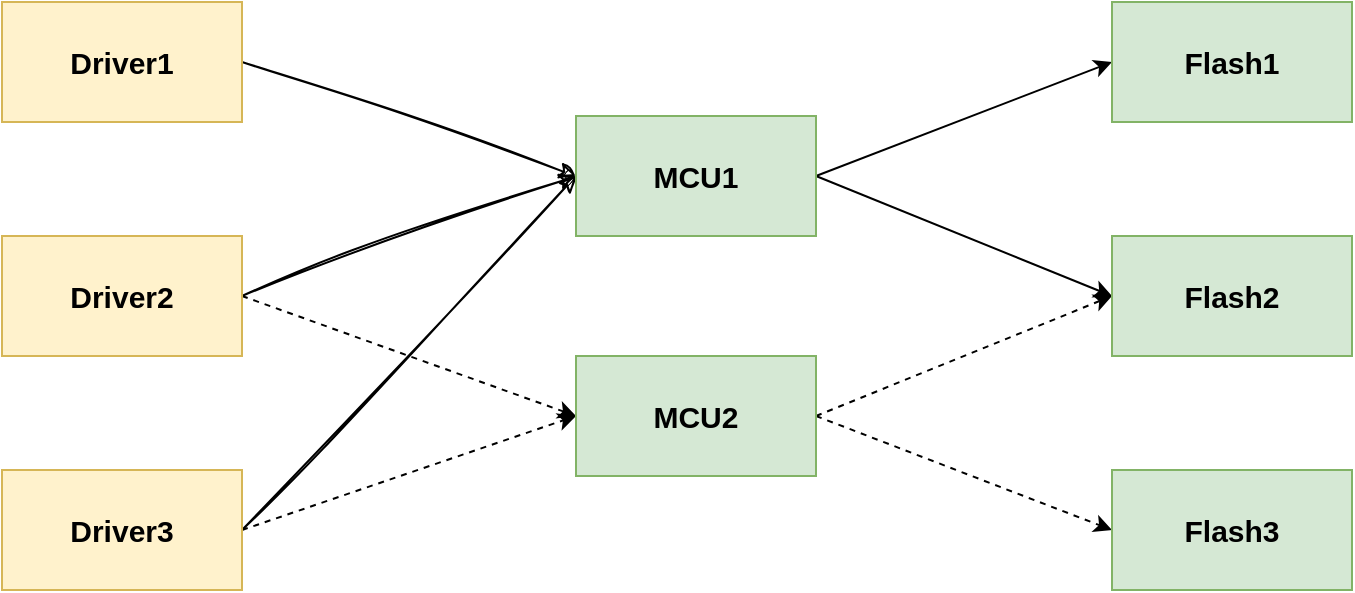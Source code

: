 <mxfile version="24.0.4" type="device">
  <diagram name="第 1 页" id="qZhqS-gvbPMV8PU6eT4b">
    <mxGraphModel dx="2474" dy="1614" grid="0" gridSize="10" guides="1" tooltips="1" connect="1" arrows="1" fold="1" page="0" pageScale="1" pageWidth="827" pageHeight="1169" math="0" shadow="0">
      <root>
        <mxCell id="0" />
        <mxCell id="1" parent="0" />
        <mxCell id="zLQEthBd-9eHsvL4zg0z-9" style="rounded=0;orthogonalLoop=1;jettySize=auto;html=1;exitX=1;exitY=0.5;exitDx=0;exitDy=0;entryX=0;entryY=0.5;entryDx=0;entryDy=0;sketch=1;curveFitting=1;jiggle=2;fontSize=15;fontStyle=1" edge="1" parent="1" source="zLQEthBd-9eHsvL4zg0z-1" target="zLQEthBd-9eHsvL4zg0z-4">
          <mxGeometry relative="1" as="geometry" />
        </mxCell>
        <mxCell id="zLQEthBd-9eHsvL4zg0z-1" value="Driver1" style="rounded=0;whiteSpace=wrap;html=1;fillColor=#fff2cc;strokeColor=#d6b656;fontSize=15;fontStyle=1" vertex="1" parent="1">
          <mxGeometry x="-334" y="-30" width="120" height="60" as="geometry" />
        </mxCell>
        <mxCell id="zLQEthBd-9eHsvL4zg0z-10" style="rounded=0;orthogonalLoop=1;jettySize=auto;html=1;exitX=1;exitY=0.5;exitDx=0;exitDy=0;entryX=0;entryY=0.5;entryDx=0;entryDy=0;sketch=1;curveFitting=1;jiggle=2;fontSize=15;fontStyle=1" edge="1" parent="1" source="zLQEthBd-9eHsvL4zg0z-2" target="zLQEthBd-9eHsvL4zg0z-4">
          <mxGeometry relative="1" as="geometry" />
        </mxCell>
        <mxCell id="zLQEthBd-9eHsvL4zg0z-12" style="rounded=0;orthogonalLoop=1;jettySize=auto;html=1;exitX=1;exitY=0.5;exitDx=0;exitDy=0;entryX=0;entryY=0.5;entryDx=0;entryDy=0;dashed=1;fontSize=15;fontStyle=1" edge="1" parent="1" source="zLQEthBd-9eHsvL4zg0z-2" target="zLQEthBd-9eHsvL4zg0z-5">
          <mxGeometry relative="1" as="geometry" />
        </mxCell>
        <mxCell id="zLQEthBd-9eHsvL4zg0z-2" value="Driver2" style="rounded=0;whiteSpace=wrap;html=1;fillColor=#fff2cc;strokeColor=#d6b656;fontSize=15;fontStyle=1" vertex="1" parent="1">
          <mxGeometry x="-334" y="87" width="120" height="60" as="geometry" />
        </mxCell>
        <mxCell id="zLQEthBd-9eHsvL4zg0z-11" style="rounded=0;orthogonalLoop=1;jettySize=auto;html=1;exitX=1;exitY=0.5;exitDx=0;exitDy=0;entryX=0;entryY=0.5;entryDx=0;entryDy=0;sketch=1;curveFitting=1;jiggle=2;fontSize=15;fontStyle=1" edge="1" parent="1" source="zLQEthBd-9eHsvL4zg0z-3" target="zLQEthBd-9eHsvL4zg0z-4">
          <mxGeometry relative="1" as="geometry" />
        </mxCell>
        <mxCell id="zLQEthBd-9eHsvL4zg0z-13" style="rounded=0;orthogonalLoop=1;jettySize=auto;html=1;exitX=1;exitY=0.5;exitDx=0;exitDy=0;entryX=0;entryY=0.5;entryDx=0;entryDy=0;dashed=1;fontSize=15;fontStyle=1" edge="1" parent="1" source="zLQEthBd-9eHsvL4zg0z-3" target="zLQEthBd-9eHsvL4zg0z-5">
          <mxGeometry relative="1" as="geometry" />
        </mxCell>
        <mxCell id="zLQEthBd-9eHsvL4zg0z-3" value="Driver3" style="rounded=0;whiteSpace=wrap;html=1;fillColor=#fff2cc;strokeColor=#d6b656;fontSize=15;fontStyle=1" vertex="1" parent="1">
          <mxGeometry x="-334" y="204" width="120" height="60" as="geometry" />
        </mxCell>
        <mxCell id="zLQEthBd-9eHsvL4zg0z-14" style="rounded=0;orthogonalLoop=1;jettySize=auto;html=1;exitX=1;exitY=0.5;exitDx=0;exitDy=0;entryX=0;entryY=0.5;entryDx=0;entryDy=0;" edge="1" parent="1" source="zLQEthBd-9eHsvL4zg0z-4" target="zLQEthBd-9eHsvL4zg0z-6">
          <mxGeometry relative="1" as="geometry" />
        </mxCell>
        <mxCell id="zLQEthBd-9eHsvL4zg0z-15" style="rounded=0;orthogonalLoop=1;jettySize=auto;html=1;exitX=1;exitY=0.5;exitDx=0;exitDy=0;entryX=0;entryY=0.5;entryDx=0;entryDy=0;" edge="1" parent="1" source="zLQEthBd-9eHsvL4zg0z-4" target="zLQEthBd-9eHsvL4zg0z-7">
          <mxGeometry relative="1" as="geometry" />
        </mxCell>
        <mxCell id="zLQEthBd-9eHsvL4zg0z-4" value="MCU1" style="rounded=0;whiteSpace=wrap;html=1;fillColor=#d5e8d4;strokeColor=#82b366;fontSize=15;fontStyle=1" vertex="1" parent="1">
          <mxGeometry x="-47" y="27" width="120" height="60" as="geometry" />
        </mxCell>
        <mxCell id="zLQEthBd-9eHsvL4zg0z-16" style="rounded=0;orthogonalLoop=1;jettySize=auto;html=1;exitX=1;exitY=0.5;exitDx=0;exitDy=0;entryX=0;entryY=0.5;entryDx=0;entryDy=0;dashed=1;" edge="1" parent="1" source="zLQEthBd-9eHsvL4zg0z-5" target="zLQEthBd-9eHsvL4zg0z-7">
          <mxGeometry relative="1" as="geometry" />
        </mxCell>
        <mxCell id="zLQEthBd-9eHsvL4zg0z-17" style="rounded=0;orthogonalLoop=1;jettySize=auto;html=1;exitX=1;exitY=0.5;exitDx=0;exitDy=0;entryX=0;entryY=0.5;entryDx=0;entryDy=0;dashed=1;" edge="1" parent="1" source="zLQEthBd-9eHsvL4zg0z-5" target="zLQEthBd-9eHsvL4zg0z-8">
          <mxGeometry relative="1" as="geometry" />
        </mxCell>
        <mxCell id="zLQEthBd-9eHsvL4zg0z-5" value="MCU2" style="rounded=0;whiteSpace=wrap;html=1;fillColor=#d5e8d4;strokeColor=#82b366;fontSize=15;fontStyle=1" vertex="1" parent="1">
          <mxGeometry x="-47" y="147" width="120" height="60" as="geometry" />
        </mxCell>
        <mxCell id="zLQEthBd-9eHsvL4zg0z-6" value="Flash1" style="rounded=0;whiteSpace=wrap;html=1;fillColor=#d5e8d4;strokeColor=#82b366;fontSize=15;fontStyle=1" vertex="1" parent="1">
          <mxGeometry x="221" y="-30" width="120" height="60" as="geometry" />
        </mxCell>
        <mxCell id="zLQEthBd-9eHsvL4zg0z-7" value="Flash2" style="rounded=0;whiteSpace=wrap;html=1;fillColor=#d5e8d4;strokeColor=#82b366;fontSize=15;fontStyle=1" vertex="1" parent="1">
          <mxGeometry x="221" y="87" width="120" height="60" as="geometry" />
        </mxCell>
        <mxCell id="zLQEthBd-9eHsvL4zg0z-8" value="Flash3" style="rounded=0;whiteSpace=wrap;html=1;fillColor=#d5e8d4;strokeColor=#82b366;fontSize=15;fontStyle=1" vertex="1" parent="1">
          <mxGeometry x="221" y="204" width="120" height="60" as="geometry" />
        </mxCell>
      </root>
    </mxGraphModel>
  </diagram>
</mxfile>
